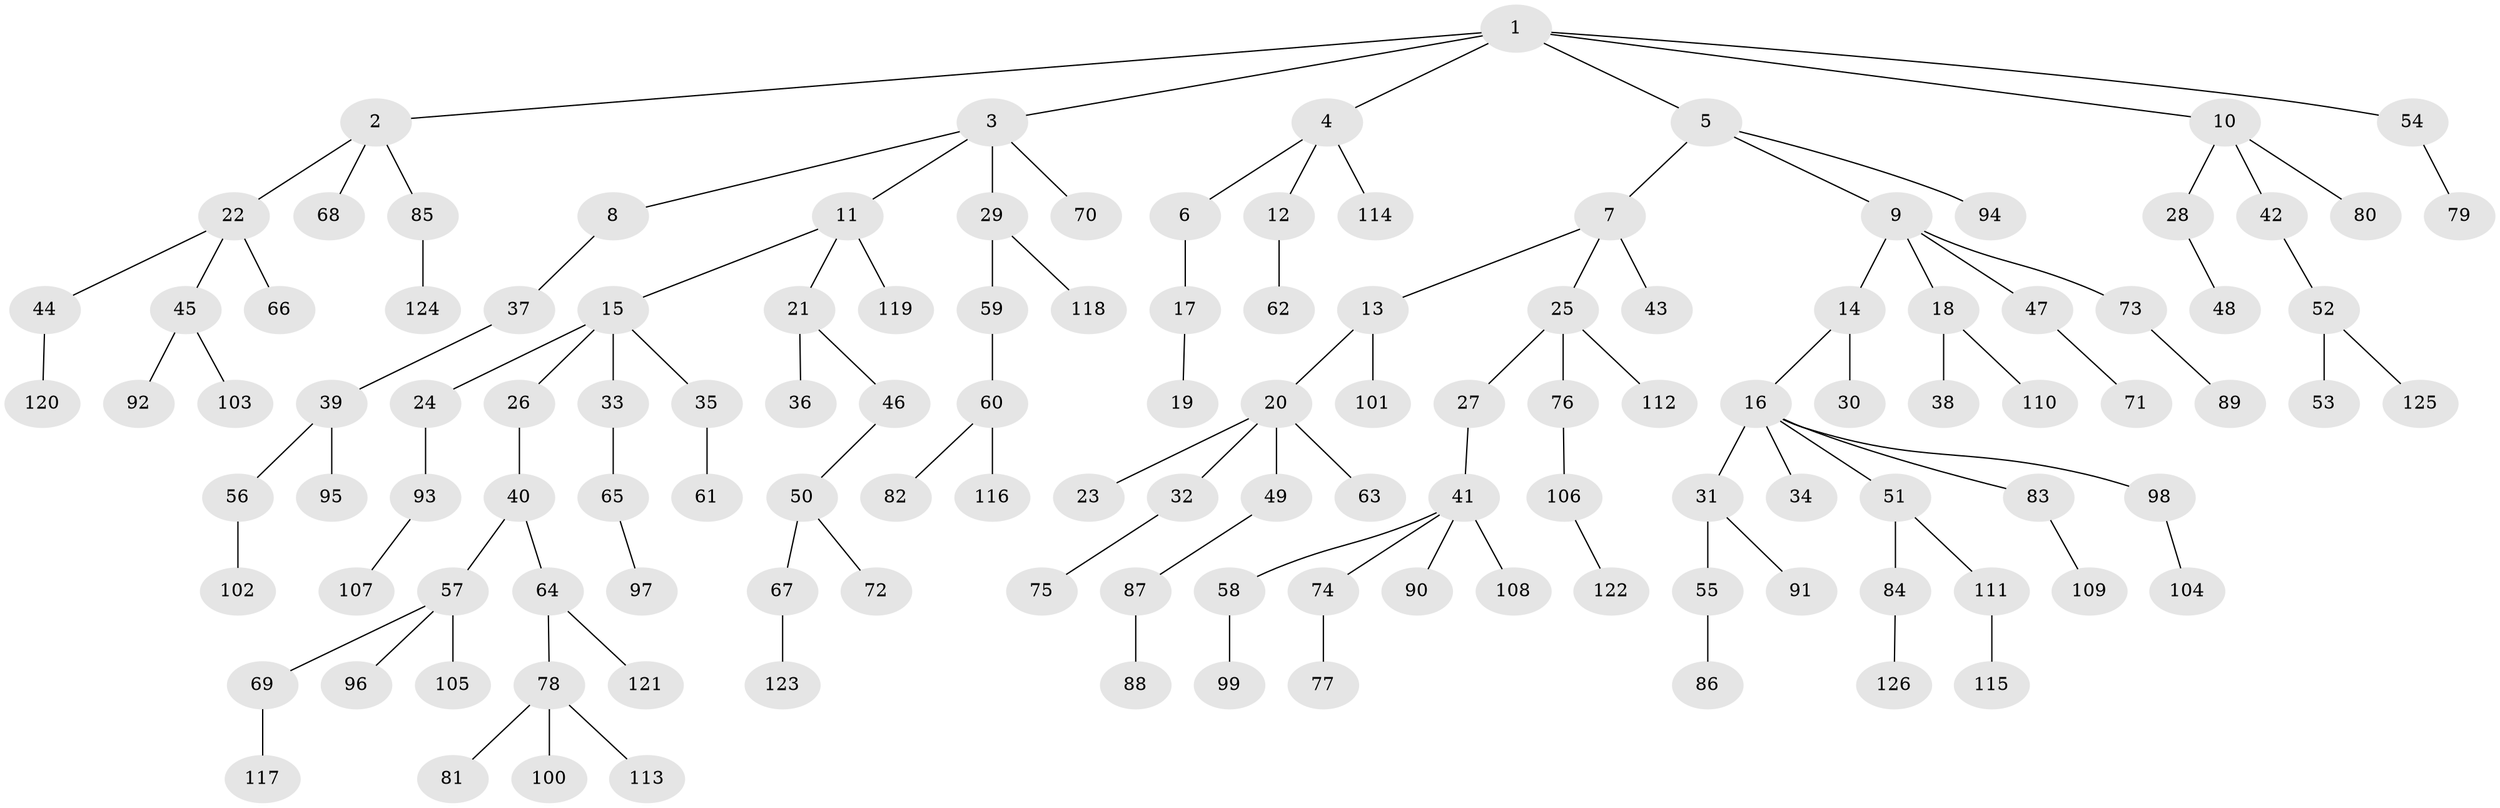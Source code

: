// coarse degree distribution, {8: 0.011363636363636364, 6: 0.03409090909090909, 4: 0.06818181818181818, 2: 0.1590909090909091, 5: 0.022727272727272728, 3: 0.13636363636363635, 1: 0.5681818181818182}
// Generated by graph-tools (version 1.1) at 2025/19/03/04/25 18:19:11]
// undirected, 126 vertices, 125 edges
graph export_dot {
graph [start="1"]
  node [color=gray90,style=filled];
  1;
  2;
  3;
  4;
  5;
  6;
  7;
  8;
  9;
  10;
  11;
  12;
  13;
  14;
  15;
  16;
  17;
  18;
  19;
  20;
  21;
  22;
  23;
  24;
  25;
  26;
  27;
  28;
  29;
  30;
  31;
  32;
  33;
  34;
  35;
  36;
  37;
  38;
  39;
  40;
  41;
  42;
  43;
  44;
  45;
  46;
  47;
  48;
  49;
  50;
  51;
  52;
  53;
  54;
  55;
  56;
  57;
  58;
  59;
  60;
  61;
  62;
  63;
  64;
  65;
  66;
  67;
  68;
  69;
  70;
  71;
  72;
  73;
  74;
  75;
  76;
  77;
  78;
  79;
  80;
  81;
  82;
  83;
  84;
  85;
  86;
  87;
  88;
  89;
  90;
  91;
  92;
  93;
  94;
  95;
  96;
  97;
  98;
  99;
  100;
  101;
  102;
  103;
  104;
  105;
  106;
  107;
  108;
  109;
  110;
  111;
  112;
  113;
  114;
  115;
  116;
  117;
  118;
  119;
  120;
  121;
  122;
  123;
  124;
  125;
  126;
  1 -- 2;
  1 -- 3;
  1 -- 4;
  1 -- 5;
  1 -- 10;
  1 -- 54;
  2 -- 22;
  2 -- 68;
  2 -- 85;
  3 -- 8;
  3 -- 11;
  3 -- 29;
  3 -- 70;
  4 -- 6;
  4 -- 12;
  4 -- 114;
  5 -- 7;
  5 -- 9;
  5 -- 94;
  6 -- 17;
  7 -- 13;
  7 -- 25;
  7 -- 43;
  8 -- 37;
  9 -- 14;
  9 -- 18;
  9 -- 47;
  9 -- 73;
  10 -- 28;
  10 -- 42;
  10 -- 80;
  11 -- 15;
  11 -- 21;
  11 -- 119;
  12 -- 62;
  13 -- 20;
  13 -- 101;
  14 -- 16;
  14 -- 30;
  15 -- 24;
  15 -- 26;
  15 -- 33;
  15 -- 35;
  16 -- 31;
  16 -- 34;
  16 -- 51;
  16 -- 83;
  16 -- 98;
  17 -- 19;
  18 -- 38;
  18 -- 110;
  20 -- 23;
  20 -- 32;
  20 -- 49;
  20 -- 63;
  21 -- 36;
  21 -- 46;
  22 -- 44;
  22 -- 45;
  22 -- 66;
  24 -- 93;
  25 -- 27;
  25 -- 76;
  25 -- 112;
  26 -- 40;
  27 -- 41;
  28 -- 48;
  29 -- 59;
  29 -- 118;
  31 -- 55;
  31 -- 91;
  32 -- 75;
  33 -- 65;
  35 -- 61;
  37 -- 39;
  39 -- 56;
  39 -- 95;
  40 -- 57;
  40 -- 64;
  41 -- 58;
  41 -- 74;
  41 -- 90;
  41 -- 108;
  42 -- 52;
  44 -- 120;
  45 -- 92;
  45 -- 103;
  46 -- 50;
  47 -- 71;
  49 -- 87;
  50 -- 67;
  50 -- 72;
  51 -- 84;
  51 -- 111;
  52 -- 53;
  52 -- 125;
  54 -- 79;
  55 -- 86;
  56 -- 102;
  57 -- 69;
  57 -- 96;
  57 -- 105;
  58 -- 99;
  59 -- 60;
  60 -- 82;
  60 -- 116;
  64 -- 78;
  64 -- 121;
  65 -- 97;
  67 -- 123;
  69 -- 117;
  73 -- 89;
  74 -- 77;
  76 -- 106;
  78 -- 81;
  78 -- 100;
  78 -- 113;
  83 -- 109;
  84 -- 126;
  85 -- 124;
  87 -- 88;
  93 -- 107;
  98 -- 104;
  106 -- 122;
  111 -- 115;
}
